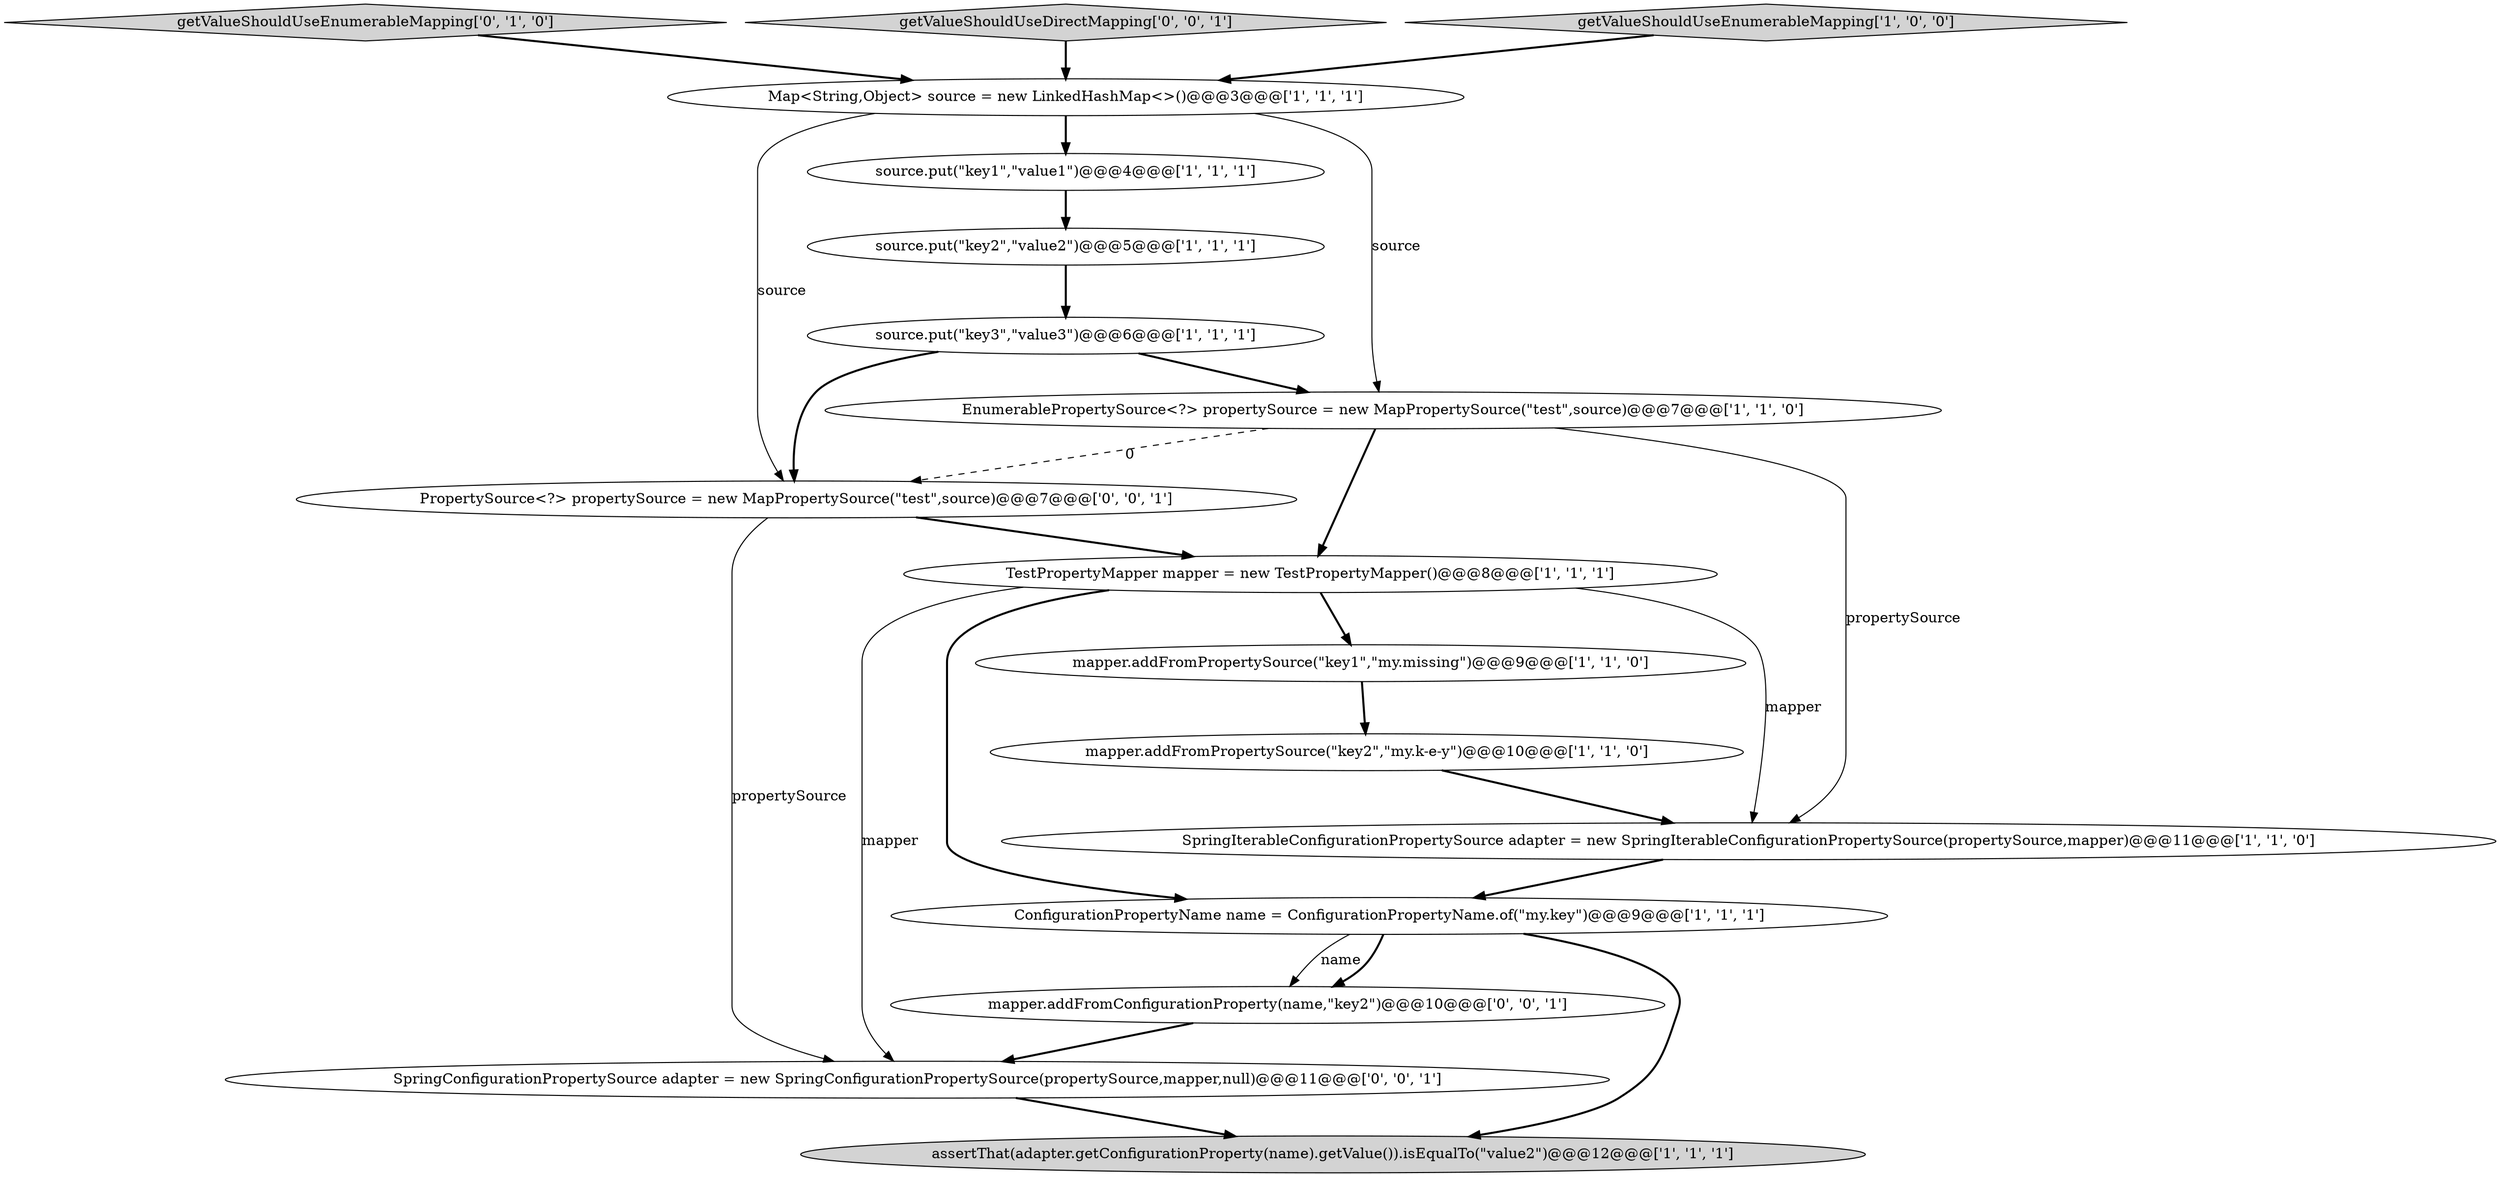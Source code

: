 digraph {
12 [style = filled, label = "getValueShouldUseEnumerableMapping['0', '1', '0']", fillcolor = lightgray, shape = diamond image = "AAA0AAABBB2BBB"];
6 [style = filled, label = "source.put(\"key1\",\"value1\")@@@4@@@['1', '1', '1']", fillcolor = white, shape = ellipse image = "AAA0AAABBB1BBB"];
7 [style = filled, label = "source.put(\"key2\",\"value2\")@@@5@@@['1', '1', '1']", fillcolor = white, shape = ellipse image = "AAA0AAABBB1BBB"];
9 [style = filled, label = "mapper.addFromPropertySource(\"key1\",\"my.missing\")@@@9@@@['1', '1', '0']", fillcolor = white, shape = ellipse image = "AAA0AAABBB1BBB"];
2 [style = filled, label = "SpringIterableConfigurationPropertySource adapter = new SpringIterableConfigurationPropertySource(propertySource,mapper)@@@11@@@['1', '1', '0']", fillcolor = white, shape = ellipse image = "AAA0AAABBB1BBB"];
16 [style = filled, label = "PropertySource<?> propertySource = new MapPropertySource(\"test\",source)@@@7@@@['0', '0', '1']", fillcolor = white, shape = ellipse image = "AAA0AAABBB3BBB"];
10 [style = filled, label = "EnumerablePropertySource<?> propertySource = new MapPropertySource(\"test\",source)@@@7@@@['1', '1', '0']", fillcolor = white, shape = ellipse image = "AAA0AAABBB1BBB"];
14 [style = filled, label = "SpringConfigurationPropertySource adapter = new SpringConfigurationPropertySource(propertySource,mapper,null)@@@11@@@['0', '0', '1']", fillcolor = white, shape = ellipse image = "AAA0AAABBB3BBB"];
15 [style = filled, label = "getValueShouldUseDirectMapping['0', '0', '1']", fillcolor = lightgray, shape = diamond image = "AAA0AAABBB3BBB"];
0 [style = filled, label = "mapper.addFromPropertySource(\"key2\",\"my.k-e-y\")@@@10@@@['1', '1', '0']", fillcolor = white, shape = ellipse image = "AAA0AAABBB1BBB"];
11 [style = filled, label = "getValueShouldUseEnumerableMapping['1', '0', '0']", fillcolor = lightgray, shape = diamond image = "AAA0AAABBB1BBB"];
3 [style = filled, label = "ConfigurationPropertyName name = ConfigurationPropertyName.of(\"my.key\")@@@9@@@['1', '1', '1']", fillcolor = white, shape = ellipse image = "AAA0AAABBB1BBB"];
4 [style = filled, label = "Map<String,Object> source = new LinkedHashMap<>()@@@3@@@['1', '1', '1']", fillcolor = white, shape = ellipse image = "AAA0AAABBB1BBB"];
13 [style = filled, label = "mapper.addFromConfigurationProperty(name,\"key2\")@@@10@@@['0', '0', '1']", fillcolor = white, shape = ellipse image = "AAA0AAABBB3BBB"];
8 [style = filled, label = "source.put(\"key3\",\"value3\")@@@6@@@['1', '1', '1']", fillcolor = white, shape = ellipse image = "AAA0AAABBB1BBB"];
5 [style = filled, label = "assertThat(adapter.getConfigurationProperty(name).getValue()).isEqualTo(\"value2\")@@@12@@@['1', '1', '1']", fillcolor = lightgray, shape = ellipse image = "AAA0AAABBB1BBB"];
1 [style = filled, label = "TestPropertyMapper mapper = new TestPropertyMapper()@@@8@@@['1', '1', '1']", fillcolor = white, shape = ellipse image = "AAA0AAABBB1BBB"];
8->16 [style = bold, label=""];
8->10 [style = bold, label=""];
3->13 [style = solid, label="name"];
9->0 [style = bold, label=""];
4->6 [style = bold, label=""];
2->3 [style = bold, label=""];
16->14 [style = solid, label="propertySource"];
11->4 [style = bold, label=""];
0->2 [style = bold, label=""];
1->2 [style = solid, label="mapper"];
1->3 [style = bold, label=""];
10->2 [style = solid, label="propertySource"];
7->8 [style = bold, label=""];
1->9 [style = bold, label=""];
3->5 [style = bold, label=""];
12->4 [style = bold, label=""];
16->1 [style = bold, label=""];
1->14 [style = solid, label="mapper"];
15->4 [style = bold, label=""];
3->13 [style = bold, label=""];
10->16 [style = dashed, label="0"];
6->7 [style = bold, label=""];
10->1 [style = bold, label=""];
13->14 [style = bold, label=""];
4->10 [style = solid, label="source"];
14->5 [style = bold, label=""];
4->16 [style = solid, label="source"];
}

